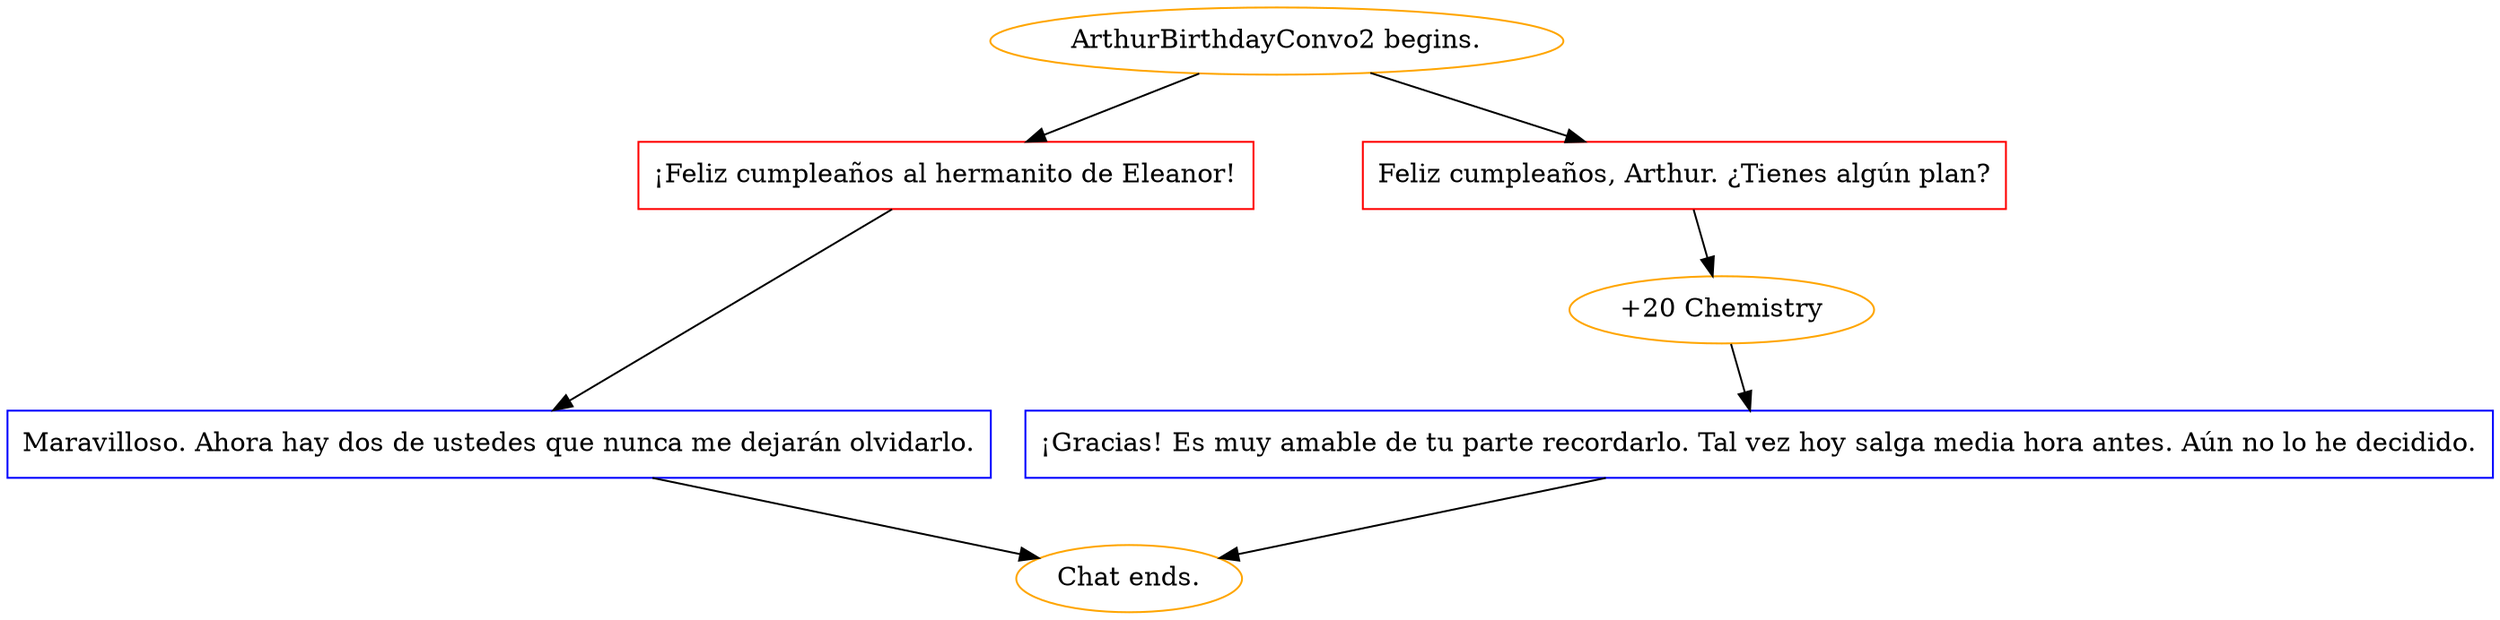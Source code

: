 digraph {
	"ArthurBirthdayConvo2 begins." [color=orange];
		"ArthurBirthdayConvo2 begins." -> j1343550420;
		"ArthurBirthdayConvo2 begins." -> j2139259897;
	j1343550420 [label="¡Feliz cumpleaños al hermanito de Eleanor!",shape=box,color=red];
		j1343550420 -> j3173767197;
	j2139259897 [label="Feliz cumpleaños, Arthur. ¿Tienes algún plan?",shape=box,color=red];
		j2139259897 -> j1397168261;
	j3173767197 [label="Maravilloso. Ahora hay dos de ustedes que nunca me dejarán olvidarlo.",shape=box,color=blue];
		j3173767197 -> "Chat ends.";
	j1397168261 [label="+20 Chemistry",color=orange];
		j1397168261 -> j2382316831;
	"Chat ends." [color=orange];
	j2382316831 [label="¡Gracias! Es muy amable de tu parte recordarlo. Tal vez hoy salga media hora antes. Aún no lo he decidido.",shape=box,color=blue];
		j2382316831 -> "Chat ends.";
}